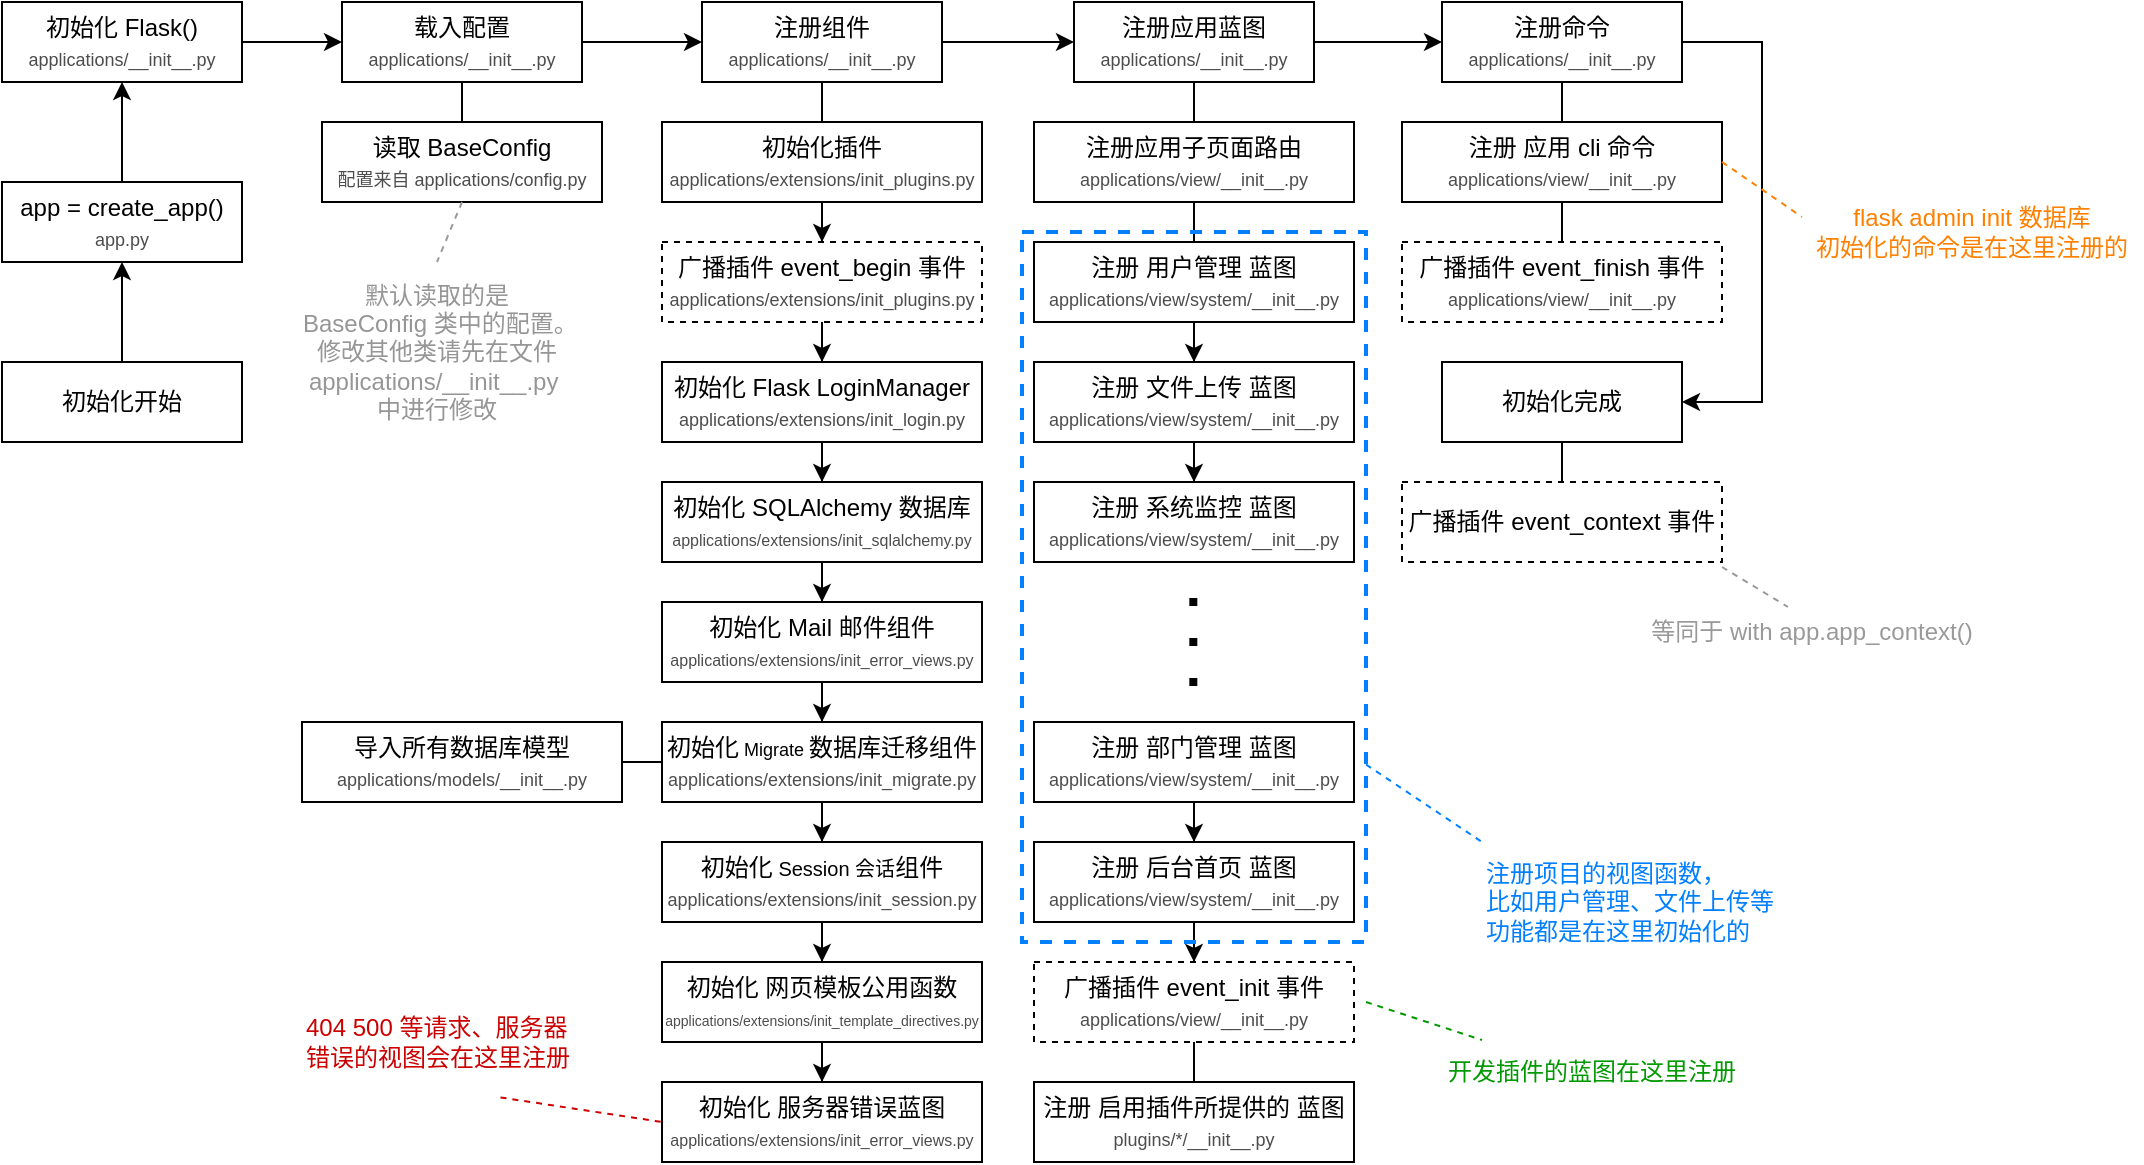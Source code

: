 <mxfile version="26.0.6">
  <diagram name="第 1 页" id="MiUs9oOc82b6Rctnqw0G">
    <mxGraphModel dx="1838" dy="612" grid="1" gridSize="10" guides="1" tooltips="1" connect="1" arrows="1" fold="1" page="1" pageScale="1" pageWidth="827" pageHeight="1169" math="0" shadow="0">
      <root>
        <mxCell id="0" />
        <mxCell id="1" parent="0" />
        <mxCell id="oXrC6FassujB1rqgt1jG-76" value="" style="edgeStyle=orthogonalEdgeStyle;rounded=0;orthogonalLoop=1;jettySize=auto;html=1;" parent="1" source="oXrC6FassujB1rqgt1jG-1" target="oXrC6FassujB1rqgt1jG-2" edge="1">
          <mxGeometry relative="1" as="geometry" />
        </mxCell>
        <mxCell id="oXrC6FassujB1rqgt1jG-1" value="&lt;div&gt;&lt;span style=&quot;background-color: transparent; color: light-dark(rgb(0, 0, 0), rgb(255, 255, 255));&quot;&gt;app = create_app()&lt;/span&gt;&lt;/div&gt;&lt;div&gt;&lt;font style=&quot;font-size: 9px; color: rgb(77, 77, 77);&quot;&gt;app.py&lt;/font&gt;&lt;/div&gt;" style="rounded=0;whiteSpace=wrap;html=1;align=center;" parent="1" vertex="1">
          <mxGeometry x="-20" y="220" width="120" height="40" as="geometry" />
        </mxCell>
        <mxCell id="oXrC6FassujB1rqgt1jG-8" value="" style="edgeStyle=orthogonalEdgeStyle;rounded=0;orthogonalLoop=1;jettySize=auto;html=1;" parent="1" source="oXrC6FassujB1rqgt1jG-2" target="oXrC6FassujB1rqgt1jG-3" edge="1">
          <mxGeometry relative="1" as="geometry" />
        </mxCell>
        <mxCell id="oXrC6FassujB1rqgt1jG-2" value="&lt;div&gt;初始化 Flask()&lt;/div&gt;&lt;div&gt;&lt;font style=&quot;font-size: 9px; color: rgb(77, 77, 77);&quot;&gt;applications/__init__.py&lt;/font&gt;&lt;/div&gt;" style="rounded=0;whiteSpace=wrap;html=1;align=center;" parent="1" vertex="1">
          <mxGeometry x="-20" y="130" width="120" height="40" as="geometry" />
        </mxCell>
        <mxCell id="oXrC6FassujB1rqgt1jG-9" value="" style="edgeStyle=orthogonalEdgeStyle;rounded=0;orthogonalLoop=1;jettySize=auto;html=1;" parent="1" source="oXrC6FassujB1rqgt1jG-3" target="oXrC6FassujB1rqgt1jG-4" edge="1">
          <mxGeometry relative="1" as="geometry" />
        </mxCell>
        <mxCell id="oXrC6FassujB1rqgt1jG-23" value="" style="edgeStyle=orthogonalEdgeStyle;rounded=0;orthogonalLoop=1;jettySize=auto;html=1;endArrow=none;endFill=0;" parent="1" source="oXrC6FassujB1rqgt1jG-3" target="oXrC6FassujB1rqgt1jG-22" edge="1">
          <mxGeometry relative="1" as="geometry" />
        </mxCell>
        <mxCell id="oXrC6FassujB1rqgt1jG-3" value="&lt;div&gt;载入配置&lt;/div&gt;&lt;div&gt;&lt;font style=&quot;font-size: 9px; color: rgb(77, 77, 77);&quot;&gt;applications/__init__.py&lt;/font&gt;&lt;/div&gt;" style="rounded=0;whiteSpace=wrap;html=1;align=center;" parent="1" vertex="1">
          <mxGeometry x="150" y="130" width="120" height="40" as="geometry" />
        </mxCell>
        <mxCell id="oXrC6FassujB1rqgt1jG-10" value="" style="edgeStyle=orthogonalEdgeStyle;rounded=0;orthogonalLoop=1;jettySize=auto;html=1;" parent="1" source="oXrC6FassujB1rqgt1jG-4" target="oXrC6FassujB1rqgt1jG-5" edge="1">
          <mxGeometry relative="1" as="geometry" />
        </mxCell>
        <mxCell id="oXrC6FassujB1rqgt1jG-26" value="" style="edgeStyle=orthogonalEdgeStyle;rounded=0;orthogonalLoop=1;jettySize=auto;html=1;endArrow=none;endFill=0;" parent="1" source="oXrC6FassujB1rqgt1jG-4" target="oXrC6FassujB1rqgt1jG-25" edge="1">
          <mxGeometry relative="1" as="geometry" />
        </mxCell>
        <mxCell id="oXrC6FassujB1rqgt1jG-4" value="&lt;div&gt;注册组件&lt;/div&gt;&lt;div&gt;&lt;font style=&quot;font-size: 9px; color: rgb(77, 77, 77);&quot;&gt;applications/__init__.py&lt;/font&gt;&lt;/div&gt;" style="rounded=0;whiteSpace=wrap;html=1;align=center;" parent="1" vertex="1">
          <mxGeometry x="330" y="130" width="120" height="40" as="geometry" />
        </mxCell>
        <mxCell id="oXrC6FassujB1rqgt1jG-11" value="" style="edgeStyle=orthogonalEdgeStyle;rounded=0;orthogonalLoop=1;jettySize=auto;html=1;" parent="1" source="oXrC6FassujB1rqgt1jG-5" target="oXrC6FassujB1rqgt1jG-6" edge="1">
          <mxGeometry relative="1" as="geometry" />
        </mxCell>
        <mxCell id="oXrC6FassujB1rqgt1jG-50" value="" style="edgeStyle=orthogonalEdgeStyle;rounded=0;orthogonalLoop=1;jettySize=auto;html=1;endArrow=none;endFill=0;" parent="1" source="oXrC6FassujB1rqgt1jG-5" target="oXrC6FassujB1rqgt1jG-49" edge="1">
          <mxGeometry relative="1" as="geometry" />
        </mxCell>
        <mxCell id="oXrC6FassujB1rqgt1jG-5" value="&lt;div&gt;注册应用蓝图&lt;/div&gt;&lt;div&gt;&lt;font style=&quot;font-size: 9px; color: rgb(77, 77, 77);&quot;&gt;applications/__init__.py&lt;/font&gt;&lt;/div&gt;" style="rounded=0;whiteSpace=wrap;html=1;align=center;" parent="1" vertex="1">
          <mxGeometry x="516" y="130" width="120" height="40" as="geometry" />
        </mxCell>
        <mxCell id="oXrC6FassujB1rqgt1jG-67" value="" style="edgeStyle=orthogonalEdgeStyle;rounded=0;orthogonalLoop=1;jettySize=auto;html=1;endArrow=none;endFill=0;" parent="1" source="oXrC6FassujB1rqgt1jG-6" target="oXrC6FassujB1rqgt1jG-66" edge="1">
          <mxGeometry relative="1" as="geometry" />
        </mxCell>
        <mxCell id="oXrC6FassujB1rqgt1jG-70" style="edgeStyle=orthogonalEdgeStyle;rounded=0;orthogonalLoop=1;jettySize=auto;html=1;entryX=1;entryY=0.5;entryDx=0;entryDy=0;" parent="1" source="oXrC6FassujB1rqgt1jG-6" target="oXrC6FassujB1rqgt1jG-71" edge="1">
          <mxGeometry relative="1" as="geometry">
            <mxPoint x="910" y="351.333" as="targetPoint" />
            <Array as="points">
              <mxPoint x="860" y="150" />
              <mxPoint x="860" y="330" />
            </Array>
          </mxGeometry>
        </mxCell>
        <mxCell id="oXrC6FassujB1rqgt1jG-6" value="&lt;div&gt;注册命令&lt;/div&gt;&lt;div&gt;&lt;font style=&quot;font-size: 9px; color: rgb(77, 77, 77);&quot;&gt;applications/__init__.py&lt;/font&gt;&lt;/div&gt;" style="rounded=0;whiteSpace=wrap;html=1;align=center;" parent="1" vertex="1">
          <mxGeometry x="700" y="130" width="120" height="40" as="geometry" />
        </mxCell>
        <mxCell id="oXrC6FassujB1rqgt1jG-22" value="&lt;div&gt;读取 BaseConfig&lt;/div&gt;&lt;div&gt;&lt;font style=&quot;font-size: 9px; color: rgb(77, 77, 77);&quot;&gt;配置来自&amp;nbsp;applications/config.py&lt;/font&gt;&lt;/div&gt;" style="rounded=0;whiteSpace=wrap;html=1;align=center;" parent="1" vertex="1">
          <mxGeometry x="140" y="190" width="140" height="40" as="geometry" />
        </mxCell>
        <mxCell id="oXrC6FassujB1rqgt1jG-28" value="" style="edgeStyle=orthogonalEdgeStyle;rounded=0;orthogonalLoop=1;jettySize=auto;html=1;" parent="1" source="oXrC6FassujB1rqgt1jG-25" target="oXrC6FassujB1rqgt1jG-27" edge="1">
          <mxGeometry relative="1" as="geometry" />
        </mxCell>
        <mxCell id="oXrC6FassujB1rqgt1jG-25" value="&lt;div&gt;初始化插件&lt;/div&gt;&lt;div&gt;&lt;font style=&quot;font-size: 9px; color: rgb(77, 77, 77);&quot;&gt;applications/extensions/init_plugins.py&lt;/font&gt;&lt;/div&gt;" style="rounded=0;whiteSpace=wrap;html=1;align=center;" parent="1" vertex="1">
          <mxGeometry x="310" y="190" width="160" height="40" as="geometry" />
        </mxCell>
        <mxCell id="oXrC6FassujB1rqgt1jG-30" value="" style="edgeStyle=orthogonalEdgeStyle;rounded=0;orthogonalLoop=1;jettySize=auto;html=1;" parent="1" source="oXrC6FassujB1rqgt1jG-27" target="oXrC6FassujB1rqgt1jG-29" edge="1">
          <mxGeometry relative="1" as="geometry" />
        </mxCell>
        <mxCell id="oXrC6FassujB1rqgt1jG-27" value="&lt;div&gt;广播插件&amp;nbsp;event_begin 事件&lt;/div&gt;&lt;div&gt;&lt;font style=&quot;font-size: 9px; color: rgb(77, 77, 77);&quot;&gt;applications/extensions/init_plugins.py&lt;/font&gt;&lt;/div&gt;" style="rounded=0;whiteSpace=wrap;html=1;align=center;dashed=1;" parent="1" vertex="1">
          <mxGeometry x="310" y="250" width="160" height="40" as="geometry" />
        </mxCell>
        <mxCell id="oXrC6FassujB1rqgt1jG-32" value="" style="edgeStyle=orthogonalEdgeStyle;rounded=0;orthogonalLoop=1;jettySize=auto;html=1;" parent="1" source="oXrC6FassujB1rqgt1jG-29" target="oXrC6FassujB1rqgt1jG-31" edge="1">
          <mxGeometry relative="1" as="geometry" />
        </mxCell>
        <mxCell id="oXrC6FassujB1rqgt1jG-29" value="&lt;div&gt;初始化 Flask LoginManager&lt;/div&gt;&lt;div&gt;&lt;font style=&quot;font-size: 9px; color: rgb(77, 77, 77);&quot;&gt;applications/extensions/init_login.py&lt;/font&gt;&lt;/div&gt;" style="rounded=0;whiteSpace=wrap;html=1;align=center;" parent="1" vertex="1">
          <mxGeometry x="310" y="310" width="160" height="40" as="geometry" />
        </mxCell>
        <mxCell id="oXrC6FassujB1rqgt1jG-42" value="" style="edgeStyle=orthogonalEdgeStyle;rounded=0;orthogonalLoop=1;jettySize=auto;html=1;" parent="1" source="oXrC6FassujB1rqgt1jG-31" target="oXrC6FassujB1rqgt1jG-37" edge="1">
          <mxGeometry relative="1" as="geometry" />
        </mxCell>
        <mxCell id="oXrC6FassujB1rqgt1jG-31" value="&lt;div&gt;初始化 SQLAlchemy 数据库&lt;/div&gt;&lt;div&gt;&lt;font style=&quot;color: rgb(77, 77, 77); font-size: 8px;&quot;&gt;applications/extensions/init_sqlalchemy.py&lt;/font&gt;&lt;/div&gt;" style="rounded=0;whiteSpace=wrap;html=1;align=center;" parent="1" vertex="1">
          <mxGeometry x="310" y="370" width="160" height="40" as="geometry" />
        </mxCell>
        <mxCell id="oXrC6FassujB1rqgt1jG-44" value="" style="edgeStyle=orthogonalEdgeStyle;rounded=0;orthogonalLoop=1;jettySize=auto;html=1;" parent="1" source="oXrC6FassujB1rqgt1jG-37" target="oXrC6FassujB1rqgt1jG-43" edge="1">
          <mxGeometry relative="1" as="geometry" />
        </mxCell>
        <mxCell id="oXrC6FassujB1rqgt1jG-37" value="&lt;div&gt;初始化 Mail 邮件组件&lt;/div&gt;&lt;div&gt;&lt;font style=&quot;color: rgb(77, 77, 77); font-size: 8px;&quot;&gt;applications/extensions/init_error_views.py&lt;/font&gt;&lt;/div&gt;" style="rounded=0;whiteSpace=wrap;html=1;align=center;" parent="1" vertex="1">
          <mxGeometry x="310" y="430" width="160" height="40" as="geometry" />
        </mxCell>
        <mxCell id="oXrC6FassujB1rqgt1jG-39" value="&lt;div&gt;初始化 服务器错误蓝图&lt;/div&gt;&lt;div&gt;&lt;font style=&quot;color: rgb(77, 77, 77); font-size: 8px;&quot;&gt;applications/extensions/init_error_views.py&lt;/font&gt;&lt;/div&gt;" style="rounded=0;whiteSpace=wrap;html=1;align=center;" parent="1" vertex="1">
          <mxGeometry x="310" y="670" width="160" height="40" as="geometry" />
        </mxCell>
        <mxCell id="oXrC6FassujB1rqgt1jG-48" value="" style="edgeStyle=orthogonalEdgeStyle;rounded=0;orthogonalLoop=1;jettySize=auto;html=1;" parent="1" source="oXrC6FassujB1rqgt1jG-41" target="oXrC6FassujB1rqgt1jG-39" edge="1">
          <mxGeometry relative="1" as="geometry" />
        </mxCell>
        <mxCell id="oXrC6FassujB1rqgt1jG-41" value="&lt;div&gt;初始化 网页模板公用函数&lt;/div&gt;&lt;div&gt;&lt;font style=&quot;color: rgb(77, 77, 77); font-size: 7px;&quot;&gt;applications/extensions/init_template_directives.py&lt;/font&gt;&lt;/div&gt;" style="rounded=0;whiteSpace=wrap;html=1;align=center;" parent="1" vertex="1">
          <mxGeometry x="310" y="610" width="160" height="40" as="geometry" />
        </mxCell>
        <mxCell id="oXrC6FassujB1rqgt1jG-46" value="" style="edgeStyle=orthogonalEdgeStyle;rounded=0;orthogonalLoop=1;jettySize=auto;html=1;" parent="1" source="oXrC6FassujB1rqgt1jG-43" target="oXrC6FassujB1rqgt1jG-45" edge="1">
          <mxGeometry relative="1" as="geometry" />
        </mxCell>
        <mxCell id="1tN3H2LKsTGCSpzGhpWD-4" value="" style="edgeStyle=orthogonalEdgeStyle;rounded=0;orthogonalLoop=1;jettySize=auto;html=1;endArrow=none;endFill=0;" edge="1" parent="1" source="oXrC6FassujB1rqgt1jG-43" target="1tN3H2LKsTGCSpzGhpWD-3">
          <mxGeometry relative="1" as="geometry" />
        </mxCell>
        <mxCell id="oXrC6FassujB1rqgt1jG-43" value="&lt;div&gt;初始化&lt;font style=&quot;font-size: 9px;&quot;&gt; Migrate &lt;/font&gt;数据库迁移组件&lt;/div&gt;&lt;div&gt;&lt;font style=&quot;color: rgb(77, 77, 77); font-size: 9px;&quot;&gt;applications/extensions/init_migrate.py&lt;/font&gt;&lt;/div&gt;" style="rounded=0;whiteSpace=wrap;html=1;align=center;" parent="1" vertex="1">
          <mxGeometry x="310" y="490" width="160" height="40" as="geometry" />
        </mxCell>
        <mxCell id="oXrC6FassujB1rqgt1jG-47" value="" style="edgeStyle=orthogonalEdgeStyle;rounded=0;orthogonalLoop=1;jettySize=auto;html=1;" parent="1" source="oXrC6FassujB1rqgt1jG-45" target="oXrC6FassujB1rqgt1jG-41" edge="1">
          <mxGeometry relative="1" as="geometry" />
        </mxCell>
        <mxCell id="oXrC6FassujB1rqgt1jG-45" value="&lt;div&gt;初始化&lt;font size=&quot;1&quot;&gt;&amp;nbsp;Session 会话&lt;/font&gt;组件&lt;/div&gt;&lt;div&gt;&lt;font style=&quot;color: rgb(77, 77, 77); font-size: 9px;&quot;&gt;applications/extensions/init_session.py&lt;/font&gt;&lt;/div&gt;" style="rounded=0;whiteSpace=wrap;html=1;align=center;" parent="1" vertex="1">
          <mxGeometry x="310" y="550" width="160" height="40" as="geometry" />
        </mxCell>
        <mxCell id="oXrC6FassujB1rqgt1jG-54" value="" style="edgeStyle=orthogonalEdgeStyle;rounded=0;orthogonalLoop=1;jettySize=auto;html=1;endArrow=none;endFill=0;" parent="1" source="oXrC6FassujB1rqgt1jG-49" target="oXrC6FassujB1rqgt1jG-52" edge="1">
          <mxGeometry relative="1" as="geometry" />
        </mxCell>
        <mxCell id="oXrC6FassujB1rqgt1jG-49" value="&lt;div&gt;注册应用子页面路由&lt;/div&gt;&lt;div&gt;&lt;font style=&quot;font-size: 9px; color: rgb(77, 77, 77);&quot;&gt;applications/view/__init__.py&lt;/font&gt;&lt;/div&gt;" style="rounded=0;whiteSpace=wrap;html=1;align=center;" parent="1" vertex="1">
          <mxGeometry x="496" y="190" width="160" height="40" as="geometry" />
        </mxCell>
        <mxCell id="oXrC6FassujB1rqgt1jG-63" value="" style="edgeStyle=orthogonalEdgeStyle;rounded=0;orthogonalLoop=1;jettySize=auto;html=1;endArrow=none;endFill=0;" parent="1" source="oXrC6FassujB1rqgt1jG-51" target="oXrC6FassujB1rqgt1jG-62" edge="1">
          <mxGeometry relative="1" as="geometry" />
        </mxCell>
        <mxCell id="oXrC6FassujB1rqgt1jG-51" value="&lt;div&gt;广播插件&amp;nbsp;event_init 事件&lt;/div&gt;&lt;div&gt;&lt;span style=&quot;color: rgb(77, 77, 77); font-size: 9px;&quot;&gt;applications/view/__init__.py&lt;/span&gt;&lt;/div&gt;" style="rounded=0;whiteSpace=wrap;html=1;align=center;dashed=1;" parent="1" vertex="1">
          <mxGeometry x="496" y="610" width="160" height="40" as="geometry" />
        </mxCell>
        <mxCell id="oXrC6FassujB1rqgt1jG-56" value="" style="edgeStyle=orthogonalEdgeStyle;rounded=0;orthogonalLoop=1;jettySize=auto;html=1;" parent="1" source="oXrC6FassujB1rqgt1jG-52" target="oXrC6FassujB1rqgt1jG-55" edge="1">
          <mxGeometry relative="1" as="geometry" />
        </mxCell>
        <mxCell id="oXrC6FassujB1rqgt1jG-52" value="&lt;div&gt;注册 用户管理 蓝图&lt;/div&gt;&lt;div&gt;&lt;font style=&quot;font-size: 9px; color: rgb(77, 77, 77);&quot;&gt;applications/view/system/__init__.py&lt;/font&gt;&lt;/div&gt;" style="rounded=0;whiteSpace=wrap;html=1;align=center;" parent="1" vertex="1">
          <mxGeometry x="496" y="250" width="160" height="40" as="geometry" />
        </mxCell>
        <mxCell id="oXrC6FassujB1rqgt1jG-58" value="" style="edgeStyle=orthogonalEdgeStyle;rounded=0;orthogonalLoop=1;jettySize=auto;html=1;" parent="1" source="oXrC6FassujB1rqgt1jG-55" target="oXrC6FassujB1rqgt1jG-57" edge="1">
          <mxGeometry relative="1" as="geometry" />
        </mxCell>
        <mxCell id="oXrC6FassujB1rqgt1jG-55" value="&lt;div&gt;注册 文件上传 蓝图&lt;/div&gt;&lt;div&gt;&lt;font style=&quot;font-size: 9px; color: rgb(77, 77, 77);&quot;&gt;applications/view/system/__init__.py&lt;/font&gt;&lt;/div&gt;" style="rounded=0;whiteSpace=wrap;html=1;align=center;" parent="1" vertex="1">
          <mxGeometry x="496" y="310" width="160" height="40" as="geometry" />
        </mxCell>
        <mxCell id="oXrC6FassujB1rqgt1jG-60" value="" style="edgeStyle=orthogonalEdgeStyle;rounded=0;orthogonalLoop=1;jettySize=auto;html=1;dashed=1;endArrow=none;endFill=0;dashPattern=1 4;strokeWidth=4;" parent="1" edge="1">
          <mxGeometry relative="1" as="geometry">
            <mxPoint x="575.66" y="428" as="sourcePoint" />
            <mxPoint x="575.66" y="478" as="targetPoint" />
          </mxGeometry>
        </mxCell>
        <mxCell id="oXrC6FassujB1rqgt1jG-57" value="&lt;div&gt;注册 系统监控 蓝图&lt;/div&gt;&lt;div&gt;&lt;font style=&quot;font-size: 9px; color: rgb(77, 77, 77);&quot;&gt;applications/view/system/__init__.py&lt;/font&gt;&lt;/div&gt;" style="rounded=0;whiteSpace=wrap;html=1;align=center;" parent="1" vertex="1">
          <mxGeometry x="496" y="370" width="160" height="40" as="geometry" />
        </mxCell>
        <mxCell id="oXrC6FassujB1rqgt1jG-61" value="" style="edgeStyle=orthogonalEdgeStyle;rounded=0;orthogonalLoop=1;jettySize=auto;html=1;" parent="1" source="oXrC6FassujB1rqgt1jG-59" target="oXrC6FassujB1rqgt1jG-51" edge="1">
          <mxGeometry relative="1" as="geometry" />
        </mxCell>
        <mxCell id="oXrC6FassujB1rqgt1jG-59" value="&lt;div&gt;注册 后台首页 蓝图&lt;/div&gt;&lt;div&gt;&lt;font style=&quot;font-size: 9px; color: rgb(77, 77, 77);&quot;&gt;applications/view/system/__init__.py&lt;/font&gt;&lt;/div&gt;" style="rounded=0;whiteSpace=wrap;html=1;align=center;" parent="1" vertex="1">
          <mxGeometry x="496" y="550" width="160" height="40" as="geometry" />
        </mxCell>
        <mxCell id="oXrC6FassujB1rqgt1jG-62" value="&lt;div&gt;注册 启用插件所提供的 蓝图&lt;/div&gt;&lt;div&gt;&lt;font style=&quot;font-size: 9px; color: rgb(77, 77, 77);&quot;&gt;plugins/*/__init__.py&lt;/font&gt;&lt;/div&gt;" style="rounded=0;whiteSpace=wrap;html=1;align=center;" parent="1" vertex="1">
          <mxGeometry x="496" y="670" width="160" height="40" as="geometry" />
        </mxCell>
        <mxCell id="oXrC6FassujB1rqgt1jG-65" value="" style="edgeStyle=orthogonalEdgeStyle;rounded=0;orthogonalLoop=1;jettySize=auto;html=1;" parent="1" source="oXrC6FassujB1rqgt1jG-64" target="oXrC6FassujB1rqgt1jG-59" edge="1">
          <mxGeometry relative="1" as="geometry" />
        </mxCell>
        <mxCell id="oXrC6FassujB1rqgt1jG-64" value="&lt;div&gt;注册 部门管理 蓝图&lt;/div&gt;&lt;div&gt;&lt;font style=&quot;font-size: 9px; color: rgb(77, 77, 77);&quot;&gt;applications/view/system/__init__.py&lt;/font&gt;&lt;/div&gt;" style="rounded=0;whiteSpace=wrap;html=1;align=center;" parent="1" vertex="1">
          <mxGeometry x="496" y="490" width="160" height="40" as="geometry" />
        </mxCell>
        <mxCell id="oXrC6FassujB1rqgt1jG-69" value="" style="edgeStyle=orthogonalEdgeStyle;rounded=0;orthogonalLoop=1;jettySize=auto;html=1;endArrow=none;endFill=0;" parent="1" source="oXrC6FassujB1rqgt1jG-66" target="oXrC6FassujB1rqgt1jG-68" edge="1">
          <mxGeometry relative="1" as="geometry" />
        </mxCell>
        <mxCell id="oXrC6FassujB1rqgt1jG-66" value="&lt;div&gt;注册 应用 cli 命令&lt;/div&gt;&lt;div&gt;&lt;font style=&quot;font-size: 9px; color: rgb(77, 77, 77);&quot;&gt;applications/view/__init__.py&lt;/font&gt;&lt;/div&gt;" style="rounded=0;whiteSpace=wrap;html=1;align=center;" parent="1" vertex="1">
          <mxGeometry x="680" y="190" width="160" height="40" as="geometry" />
        </mxCell>
        <mxCell id="oXrC6FassujB1rqgt1jG-68" value="&lt;div&gt;广播插件&amp;nbsp;event_finish 事件&lt;/div&gt;&lt;div&gt;&lt;span style=&quot;color: rgb(77, 77, 77); font-size: 9px;&quot;&gt;applications/view/__init__.py&lt;/span&gt;&lt;/div&gt;" style="rounded=0;whiteSpace=wrap;html=1;align=center;dashed=1;" parent="1" vertex="1">
          <mxGeometry x="680" y="250" width="160" height="40" as="geometry" />
        </mxCell>
        <mxCell id="oXrC6FassujB1rqgt1jG-81" value="" style="edgeStyle=orthogonalEdgeStyle;rounded=0;orthogonalLoop=1;jettySize=auto;html=1;endArrow=none;endFill=0;" parent="1" source="oXrC6FassujB1rqgt1jG-71" target="oXrC6FassujB1rqgt1jG-80" edge="1">
          <mxGeometry relative="1" as="geometry" />
        </mxCell>
        <mxCell id="oXrC6FassujB1rqgt1jG-71" value="&lt;div&gt;初始化完成&lt;/div&gt;" style="rounded=0;whiteSpace=wrap;html=1;align=center;" parent="1" vertex="1">
          <mxGeometry x="700" y="310" width="120" height="40" as="geometry" />
        </mxCell>
        <mxCell id="oXrC6FassujB1rqgt1jG-75" value="" style="edgeStyle=orthogonalEdgeStyle;rounded=0;orthogonalLoop=1;jettySize=auto;html=1;" parent="1" source="oXrC6FassujB1rqgt1jG-72" target="oXrC6FassujB1rqgt1jG-1" edge="1">
          <mxGeometry relative="1" as="geometry" />
        </mxCell>
        <mxCell id="oXrC6FassujB1rqgt1jG-72" value="&lt;div&gt;初始化开始&lt;/div&gt;" style="rounded=0;whiteSpace=wrap;html=1;align=center;" parent="1" vertex="1">
          <mxGeometry x="-20" y="310" width="120" height="40" as="geometry" />
        </mxCell>
        <mxCell id="oXrC6FassujB1rqgt1jG-78" value="" style="rounded=0;whiteSpace=wrap;html=1;fillColor=none;dashed=1;strokeColor=#007FFF;strokeWidth=2;" parent="1" vertex="1">
          <mxGeometry x="490" y="245" width="172" height="355" as="geometry" />
        </mxCell>
        <mxCell id="oXrC6FassujB1rqgt1jG-79" value="&lt;font style=&quot;color: rgb(0, 127, 255);&quot;&gt;注册项目的视图函数，&lt;/font&gt;&lt;div&gt;&lt;font style=&quot;color: rgb(0, 127, 255);&quot;&gt;比如用户管理、文件上传等&lt;/font&gt;&lt;/div&gt;&lt;div&gt;&lt;font style=&quot;color: rgb(0, 127, 255);&quot;&gt;功能都是在这里初始化的&lt;/font&gt;&lt;/div&gt;" style="text;html=1;align=left;verticalAlign=middle;whiteSpace=wrap;rounded=0;" parent="1" vertex="1">
          <mxGeometry x="720" y="550" width="160" height="60" as="geometry" />
        </mxCell>
        <mxCell id="oXrC6FassujB1rqgt1jG-80" value="&lt;div&gt;广播插件&amp;nbsp;event_context 事件&lt;/div&gt;" style="rounded=0;whiteSpace=wrap;html=1;align=center;dashed=1;" parent="1" vertex="1">
          <mxGeometry x="680" y="370" width="160" height="40" as="geometry" />
        </mxCell>
        <mxCell id="oXrC6FassujB1rqgt1jG-82" value="&lt;font style=&quot;color: rgb(153, 153, 153);&quot;&gt;等同于 with app.app_context()&lt;/font&gt;" style="text;html=1;align=center;verticalAlign=middle;whiteSpace=wrap;rounded=0;" parent="1" vertex="1">
          <mxGeometry x="800" y="430" width="170" height="30" as="geometry" />
        </mxCell>
        <mxCell id="oXrC6FassujB1rqgt1jG-84" value="&lt;font style=&quot;color: rgb(255, 128, 0);&quot;&gt;flask admin init 数据库&lt;/font&gt;&lt;div&gt;&lt;font style=&quot;color: rgb(255, 128, 0);&quot;&gt;初始化的&lt;span style=&quot;background-color: transparent;&quot;&gt;命令是在这里注册的&lt;/span&gt;&lt;/font&gt;&lt;/div&gt;" style="text;html=1;align=center;verticalAlign=middle;whiteSpace=wrap;rounded=0;strokeColor=none;strokeWidth=1;" parent="1" vertex="1">
          <mxGeometry x="880" y="230" width="170" height="30" as="geometry" />
        </mxCell>
        <mxCell id="oXrC6FassujB1rqgt1jG-86" value="" style="endArrow=none;html=1;rounded=0;dashed=1;endFill=0;entryX=0;entryY=0.25;entryDx=0;entryDy=0;strokeColor=#FF8000;" parent="1" target="oXrC6FassujB1rqgt1jG-84" edge="1">
          <mxGeometry width="50" height="50" relative="1" as="geometry">
            <mxPoint x="840" y="210" as="sourcePoint" />
            <mxPoint x="880" y="240" as="targetPoint" />
          </mxGeometry>
        </mxCell>
        <mxCell id="oXrC6FassujB1rqgt1jG-88" value="" style="endArrow=none;html=1;rounded=0;dashed=1;endFill=0;strokeColor=#999999;" parent="1" edge="1">
          <mxGeometry width="50" height="50" relative="1" as="geometry">
            <mxPoint x="840" y="412.5" as="sourcePoint" />
            <mxPoint x="873" y="432.5" as="targetPoint" />
          </mxGeometry>
        </mxCell>
        <mxCell id="oXrC6FassujB1rqgt1jG-89" value="" style="endArrow=none;html=1;rounded=0;dashed=1;endFill=0;strokeColor=#007FFF;exitX=1;exitY=0.75;exitDx=0;exitDy=0;" parent="1" source="oXrC6FassujB1rqgt1jG-78" edge="1">
          <mxGeometry width="50" height="50" relative="1" as="geometry">
            <mxPoint x="670" y="520" as="sourcePoint" />
            <mxPoint x="720" y="550" as="targetPoint" />
          </mxGeometry>
        </mxCell>
        <mxCell id="oXrC6FassujB1rqgt1jG-90" value="&lt;font style=&quot;color: rgb(0, 153, 0);&quot;&gt;开发插件的蓝图在这里注册&lt;/font&gt;" style="text;html=1;align=center;verticalAlign=middle;whiteSpace=wrap;rounded=0;" parent="1" vertex="1">
          <mxGeometry x="700" y="650" width="150" height="30" as="geometry" />
        </mxCell>
        <mxCell id="oXrC6FassujB1rqgt1jG-92" value="" style="endArrow=none;html=1;rounded=0;dashed=1;endFill=0;strokeColor=#009900;" parent="1" edge="1">
          <mxGeometry width="50" height="50" relative="1" as="geometry">
            <mxPoint x="662" y="630" as="sourcePoint" />
            <mxPoint x="720" y="649" as="targetPoint" />
          </mxGeometry>
        </mxCell>
        <mxCell id="oXrC6FassujB1rqgt1jG-93" value="&lt;font style=&quot;color: rgb(150, 150, 150);&quot;&gt;默认读取的是&lt;/font&gt;&lt;div&gt;&lt;font style=&quot;color: rgb(150, 150, 150);&quot;&gt;&amp;nbsp;BaseConfig 类中的配置。&lt;/font&gt;&lt;div&gt;&lt;span style=&quot;background-color: transparent; color: light-dark(rgb(150, 150, 150), rgb(108, 108, 108));&quot;&gt;修改其他类请先在文件&lt;/span&gt;&lt;/div&gt;&lt;div&gt;&lt;div&gt;&lt;font style=&quot;color: rgb(150, 150, 150);&quot;&gt;&lt;span style=&quot;background-color: transparent;&quot;&gt;applications/__init__.py&amp;nbsp;&lt;/span&gt;&lt;/font&gt;&lt;/div&gt;&lt;div&gt;&lt;font style=&quot;color: rgb(150, 150, 150);&quot;&gt;&lt;span style=&quot;background-color: transparent;&quot;&gt;中进行修改&lt;/span&gt;&lt;/font&gt;&lt;/div&gt;&lt;/div&gt;&lt;/div&gt;" style="text;html=1;align=center;verticalAlign=middle;whiteSpace=wrap;rounded=0;" parent="1" vertex="1">
          <mxGeometry x="125" y="260" width="145" height="90" as="geometry" />
        </mxCell>
        <mxCell id="oXrC6FassujB1rqgt1jG-95" value="" style="endArrow=none;html=1;rounded=0;dashed=1;endFill=0;strokeColor=#999999;entryX=0.5;entryY=0;entryDx=0;entryDy=0;exitX=0.5;exitY=1;exitDx=0;exitDy=0;" parent="1" source="oXrC6FassujB1rqgt1jG-22" target="oXrC6FassujB1rqgt1jG-93" edge="1">
          <mxGeometry width="50" height="50" relative="1" as="geometry">
            <mxPoint x="200" y="240" as="sourcePoint" />
            <mxPoint x="233" y="260" as="targetPoint" />
          </mxGeometry>
        </mxCell>
        <mxCell id="oXrC6FassujB1rqgt1jG-96" value="&lt;font style=&quot;color: rgb(204, 0, 0);&quot;&gt;404 500 等请求、服务器错误的视图会在这里注册&lt;/font&gt;" style="text;html=1;align=left;verticalAlign=middle;whiteSpace=wrap;rounded=0;" parent="1" vertex="1">
          <mxGeometry x="130" y="620" width="140" height="60" as="geometry" />
        </mxCell>
        <mxCell id="oXrC6FassujB1rqgt1jG-97" value="" style="endArrow=none;html=1;rounded=0;dashed=1;endFill=0;strokeColor=#CC0000;exitX=0.709;exitY=0.962;exitDx=0;exitDy=0;entryX=0;entryY=0.5;entryDx=0;entryDy=0;exitPerimeter=0;" parent="1" source="oXrC6FassujB1rqgt1jG-96" target="oXrC6FassujB1rqgt1jG-39" edge="1">
          <mxGeometry width="50" height="50" relative="1" as="geometry">
            <mxPoint x="240" y="670" as="sourcePoint" />
            <mxPoint x="298" y="709" as="targetPoint" />
          </mxGeometry>
        </mxCell>
        <mxCell id="1tN3H2LKsTGCSpzGhpWD-3" value="导入所有数据库模型&lt;div&gt;&lt;span style=&quot;color: rgb(77, 77, 77); font-size: 9px;&quot;&gt;applications/models/__init__.py&lt;/span&gt;&lt;/div&gt;" style="rounded=0;whiteSpace=wrap;html=1;align=center;" vertex="1" parent="1">
          <mxGeometry x="130" y="490" width="160" height="40" as="geometry" />
        </mxCell>
      </root>
    </mxGraphModel>
  </diagram>
</mxfile>
